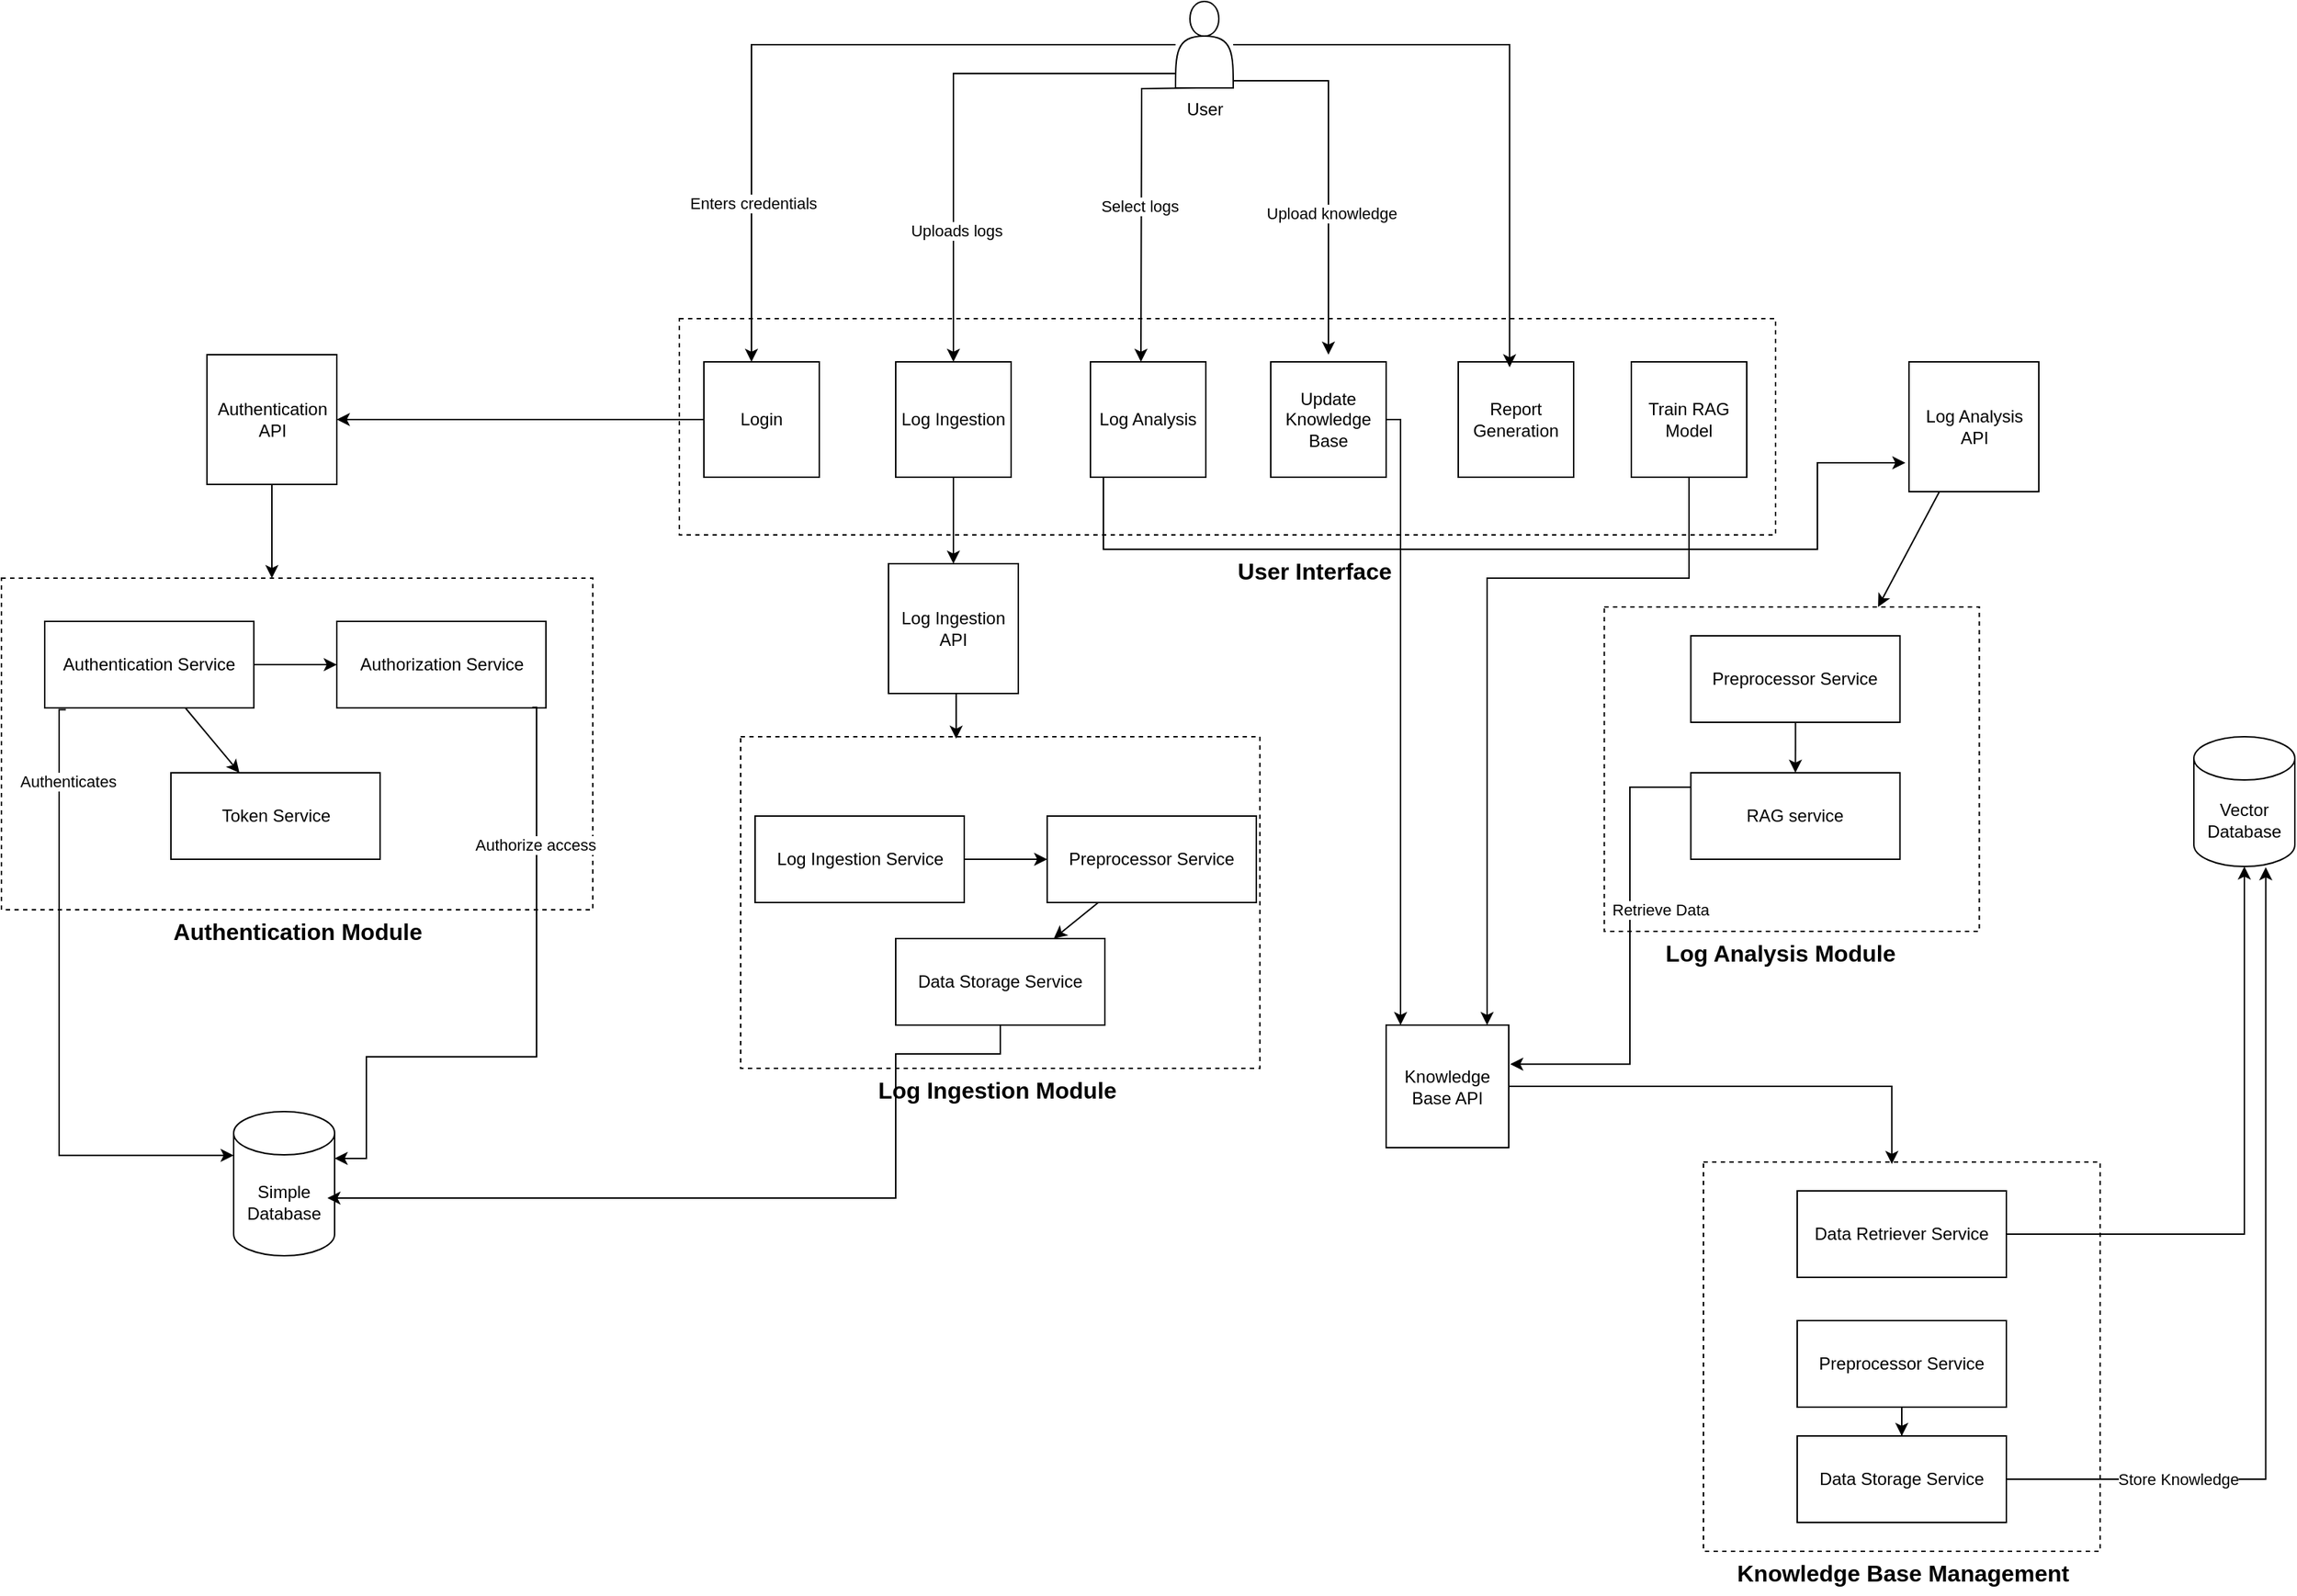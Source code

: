 <mxfile version="24.8.0">
  <diagram name="Page-1" id="b5b7bab2-c9e2-2cf4-8b2a-24fd1a2a6d21">
    <mxGraphModel dx="1616" dy="1993" grid="1" gridSize="10" guides="1" tooltips="1" connect="1" arrows="1" fold="1" page="1" pageScale="1" pageWidth="827" pageHeight="1169" background="none" math="0" shadow="0">
      <root>
        <mxCell id="0" />
        <mxCell id="1" parent="0" />
        <mxCell id="MF6BGkH-9MjLbZ4tBDWj-55" value="" style="rounded=0;whiteSpace=wrap;html=1;dashed=1;" parent="1" vertex="1">
          <mxGeometry x="810" y="210" width="760" height="150" as="geometry" />
        </mxCell>
        <mxCell id="MF6BGkH-9MjLbZ4tBDWj-2" value="" style="rounded=0;whiteSpace=wrap;html=1;dashed=1;" parent="1" vertex="1">
          <mxGeometry x="340" y="390" width="410" height="230" as="geometry" />
        </mxCell>
        <mxCell id="MF6BGkH-9MjLbZ4tBDWj-108" style="edgeStyle=orthogonalEdgeStyle;rounded=0;orthogonalLoop=1;jettySize=auto;html=1;" parent="1" edge="1">
          <mxGeometry relative="1" as="geometry">
            <mxPoint x="1169" y="50.0" as="sourcePoint" />
            <mxPoint x="1130" y="240.0" as="targetPoint" />
          </mxGeometry>
        </mxCell>
        <mxCell id="dUP108RuIQKyTWB3CHYb-3" value="Select logs" style="edgeLabel;html=1;align=center;verticalAlign=middle;resizable=0;points=[];" vertex="1" connectable="0" parent="MF6BGkH-9MjLbZ4tBDWj-108">
          <mxGeometry x="0.054" y="-2" relative="1" as="geometry">
            <mxPoint as="offset" />
          </mxGeometry>
        </mxCell>
        <mxCell id="dUP108RuIQKyTWB3CHYb-2" style="edgeStyle=orthogonalEdgeStyle;rounded=0;orthogonalLoop=1;jettySize=auto;html=1;" edge="1" parent="1">
          <mxGeometry relative="1" as="geometry">
            <mxPoint x="1194" y="45" as="sourcePoint" />
            <mxPoint x="1260" y="235" as="targetPoint" />
            <Array as="points">
              <mxPoint x="1260" y="45" />
            </Array>
          </mxGeometry>
        </mxCell>
        <mxCell id="dUP108RuIQKyTWB3CHYb-4" value="Upload knowledge" style="edgeLabel;html=1;align=center;verticalAlign=middle;resizable=0;points=[];" vertex="1" connectable="0" parent="dUP108RuIQKyTWB3CHYb-2">
          <mxGeometry x="0.231" y="2" relative="1" as="geometry">
            <mxPoint as="offset" />
          </mxGeometry>
        </mxCell>
        <mxCell id="MF6BGkH-9MjLbZ4tBDWj-4" value="" style="shape=actor;whiteSpace=wrap;html=1;" parent="1" vertex="1">
          <mxGeometry x="1154" y="-10" width="40" height="60" as="geometry" />
        </mxCell>
        <mxCell id="MF6BGkH-9MjLbZ4tBDWj-5" value="User" style="text;html=1;align=center;verticalAlign=middle;resizable=0;points=[];autosize=1;strokeColor=none;fillColor=none;" parent="1" vertex="1">
          <mxGeometry x="1149" y="50" width="50" height="30" as="geometry" />
        </mxCell>
        <mxCell id="MF6BGkH-9MjLbZ4tBDWj-9" value="&lt;b&gt;&lt;font style=&quot;font-size: 16px;&quot;&gt;Authentication Module&lt;/font&gt;&lt;/b&gt;" style="text;html=1;align=center;verticalAlign=middle;resizable=0;points=[];autosize=1;strokeColor=none;fillColor=none;" parent="1" vertex="1">
          <mxGeometry x="445" y="620" width="200" height="30" as="geometry" />
        </mxCell>
        <mxCell id="MF6BGkH-9MjLbZ4tBDWj-50" style="edgeStyle=orthogonalEdgeStyle;rounded=0;orthogonalLoop=1;jettySize=auto;html=1;" parent="1" source="MF6BGkH-9MjLbZ4tBDWj-21" target="MF6BGkH-9MjLbZ4tBDWj-2" edge="1">
          <mxGeometry relative="1" as="geometry">
            <Array as="points">
              <mxPoint x="530" y="290" />
            </Array>
          </mxGeometry>
        </mxCell>
        <mxCell id="MF6BGkH-9MjLbZ4tBDWj-21" value="Authentication API" style="whiteSpace=wrap;html=1;aspect=fixed;" parent="1" vertex="1">
          <mxGeometry x="482.5" y="235" width="90" height="90" as="geometry" />
        </mxCell>
        <mxCell id="MF6BGkH-9MjLbZ4tBDWj-24" value="Authorization Service" style="rounded=0;whiteSpace=wrap;html=1;" parent="1" vertex="1">
          <mxGeometry x="572.5" y="420" width="145" height="60" as="geometry" />
        </mxCell>
        <mxCell id="MF6BGkH-9MjLbZ4tBDWj-29" style="edgeStyle=orthogonalEdgeStyle;rounded=0;orthogonalLoop=1;jettySize=auto;html=1;" parent="1" source="MF6BGkH-9MjLbZ4tBDWj-26" target="MF6BGkH-9MjLbZ4tBDWj-24" edge="1">
          <mxGeometry relative="1" as="geometry" />
        </mxCell>
        <mxCell id="MF6BGkH-9MjLbZ4tBDWj-44" style="edgeStyle=orthogonalEdgeStyle;rounded=0;orthogonalLoop=1;jettySize=auto;html=1;entryX=0;entryY=0;entryDx=0;entryDy=32.5;entryPerimeter=0;exitX=0.101;exitY=1.021;exitDx=0;exitDy=0;exitPerimeter=0;" parent="1" edge="1" source="MF6BGkH-9MjLbZ4tBDWj-26">
          <mxGeometry relative="1" as="geometry">
            <mxPoint x="380" y="360" as="sourcePoint" />
            <mxPoint x="501" y="790.4" as="targetPoint" />
            <Array as="points">
              <mxPoint x="380" y="481" />
              <mxPoint x="380" y="790" />
            </Array>
          </mxGeometry>
        </mxCell>
        <mxCell id="MF6BGkH-9MjLbZ4tBDWj-46" value="Authenticates" style="edgeLabel;html=1;align=center;verticalAlign=middle;resizable=0;points=[];" parent="MF6BGkH-9MjLbZ4tBDWj-44" vertex="1" connectable="0">
          <mxGeometry x="-0.386" y="-1" relative="1" as="geometry">
            <mxPoint x="7" y="-79" as="offset" />
          </mxGeometry>
        </mxCell>
        <mxCell id="MF6BGkH-9MjLbZ4tBDWj-82" style="rounded=0;orthogonalLoop=1;jettySize=auto;html=1;" parent="1" source="MF6BGkH-9MjLbZ4tBDWj-26" target="MF6BGkH-9MjLbZ4tBDWj-31" edge="1">
          <mxGeometry relative="1" as="geometry" />
        </mxCell>
        <mxCell id="MF6BGkH-9MjLbZ4tBDWj-26" value="Authentication Service" style="rounded=0;whiteSpace=wrap;html=1;" parent="1" vertex="1">
          <mxGeometry x="370" y="420" width="145" height="60" as="geometry" />
        </mxCell>
        <mxCell id="MF6BGkH-9MjLbZ4tBDWj-31" value="Token Service" style="rounded=0;whiteSpace=wrap;html=1;" parent="1" vertex="1">
          <mxGeometry x="457.5" y="525" width="145" height="60" as="geometry" />
        </mxCell>
        <mxCell id="MF6BGkH-9MjLbZ4tBDWj-36" value="Simple Database" style="shape=cylinder3;whiteSpace=wrap;html=1;boundedLbl=1;backgroundOutline=1;size=15;" parent="1" vertex="1">
          <mxGeometry x="501" y="760" width="70" height="100" as="geometry" />
        </mxCell>
        <mxCell id="MF6BGkH-9MjLbZ4tBDWj-45" style="edgeStyle=orthogonalEdgeStyle;rounded=0;orthogonalLoop=1;jettySize=auto;html=1;entryX=1;entryY=0;entryDx=0;entryDy=32.5;entryPerimeter=0;exitX=0.935;exitY=0.993;exitDx=0;exitDy=0;exitPerimeter=0;" parent="1" target="MF6BGkH-9MjLbZ4tBDWj-36" edge="1" source="MF6BGkH-9MjLbZ4tBDWj-24">
          <mxGeometry relative="1" as="geometry">
            <mxPoint x="711" y="320" as="sourcePoint" />
            <mxPoint x="592.99" y="771.8" as="targetPoint" />
            <Array as="points">
              <mxPoint x="711" y="480" />
              <mxPoint x="711" y="722" />
              <mxPoint x="593" y="722" />
              <mxPoint x="593" y="792" />
            </Array>
          </mxGeometry>
        </mxCell>
        <mxCell id="MF6BGkH-9MjLbZ4tBDWj-47" value="Authorize access" style="edgeLabel;html=1;align=center;verticalAlign=middle;resizable=0;points=[];" parent="MF6BGkH-9MjLbZ4tBDWj-45" vertex="1" connectable="0">
          <mxGeometry x="-0.625" y="-1" relative="1" as="geometry">
            <mxPoint y="13" as="offset" />
          </mxGeometry>
        </mxCell>
        <mxCell id="MF6BGkH-9MjLbZ4tBDWj-79" style="edgeStyle=orthogonalEdgeStyle;rounded=0;orthogonalLoop=1;jettySize=auto;html=1;" parent="1" source="MF6BGkH-9MjLbZ4tBDWj-57" target="MF6BGkH-9MjLbZ4tBDWj-78" edge="1">
          <mxGeometry relative="1" as="geometry" />
        </mxCell>
        <mxCell id="MF6BGkH-9MjLbZ4tBDWj-57" value="Log Ingestion" style="whiteSpace=wrap;html=1;aspect=fixed;" parent="1" vertex="1">
          <mxGeometry x="960" y="240" width="80" height="80" as="geometry" />
        </mxCell>
        <mxCell id="MF6BGkH-9MjLbZ4tBDWj-70" style="edgeStyle=orthogonalEdgeStyle;rounded=0;orthogonalLoop=1;jettySize=auto;html=1;entryX=1;entryY=0.5;entryDx=0;entryDy=0;" parent="1" source="MF6BGkH-9MjLbZ4tBDWj-58" target="MF6BGkH-9MjLbZ4tBDWj-21" edge="1">
          <mxGeometry relative="1" as="geometry" />
        </mxCell>
        <mxCell id="MF6BGkH-9MjLbZ4tBDWj-58" value="Login" style="whiteSpace=wrap;html=1;aspect=fixed;" parent="1" vertex="1">
          <mxGeometry x="827" y="240" width="80" height="80" as="geometry" />
        </mxCell>
        <mxCell id="MF6BGkH-9MjLbZ4tBDWj-65" style="edgeStyle=orthogonalEdgeStyle;rounded=0;orthogonalLoop=1;jettySize=auto;html=1;" parent="1" source="MF6BGkH-9MjLbZ4tBDWj-4" target="MF6BGkH-9MjLbZ4tBDWj-58" edge="1">
          <mxGeometry relative="1" as="geometry">
            <Array as="points">
              <mxPoint x="860" y="20" />
            </Array>
          </mxGeometry>
        </mxCell>
        <mxCell id="MF6BGkH-9MjLbZ4tBDWj-66" value="Enters credentials" style="edgeLabel;html=1;align=center;verticalAlign=middle;resizable=0;points=[];" parent="MF6BGkH-9MjLbZ4tBDWj-65" vertex="1" connectable="0">
          <mxGeometry x="0.572" y="1" relative="1" as="geometry">
            <mxPoint as="offset" />
          </mxGeometry>
        </mxCell>
        <mxCell id="MF6BGkH-9MjLbZ4tBDWj-68" style="edgeStyle=orthogonalEdgeStyle;rounded=0;orthogonalLoop=1;jettySize=auto;html=1;" parent="1" source="MF6BGkH-9MjLbZ4tBDWj-4" target="MF6BGkH-9MjLbZ4tBDWj-57" edge="1">
          <mxGeometry relative="1" as="geometry">
            <Array as="points">
              <mxPoint x="1000" y="40" />
            </Array>
          </mxGeometry>
        </mxCell>
        <mxCell id="MF6BGkH-9MjLbZ4tBDWj-69" value="Uploads logs" style="edgeLabel;html=1;align=center;verticalAlign=middle;resizable=0;points=[];" parent="MF6BGkH-9MjLbZ4tBDWj-68" vertex="1" connectable="0">
          <mxGeometry x="0.482" y="2" relative="1" as="geometry">
            <mxPoint as="offset" />
          </mxGeometry>
        </mxCell>
        <mxCell id="MF6BGkH-9MjLbZ4tBDWj-71" value="" style="rounded=0;whiteSpace=wrap;html=1;dashed=1;" parent="1" vertex="1">
          <mxGeometry x="852.5" y="500" width="360" height="230" as="geometry" />
        </mxCell>
        <mxCell id="MF6BGkH-9MjLbZ4tBDWj-91" value="" style="rounded=0;orthogonalLoop=1;jettySize=auto;html=1;" parent="1" source="MF6BGkH-9MjLbZ4tBDWj-75" target="MF6BGkH-9MjLbZ4tBDWj-90" edge="1">
          <mxGeometry relative="1" as="geometry" />
        </mxCell>
        <mxCell id="MF6BGkH-9MjLbZ4tBDWj-75" value="Preprocessor Service" style="rounded=0;whiteSpace=wrap;html=1;" parent="1" vertex="1">
          <mxGeometry x="1065" y="555" width="145" height="60" as="geometry" />
        </mxCell>
        <mxCell id="MF6BGkH-9MjLbZ4tBDWj-81" style="edgeStyle=orthogonalEdgeStyle;rounded=0;orthogonalLoop=1;jettySize=auto;html=1;" parent="1" source="MF6BGkH-9MjLbZ4tBDWj-76" target="MF6BGkH-9MjLbZ4tBDWj-75" edge="1">
          <mxGeometry relative="1" as="geometry" />
        </mxCell>
        <mxCell id="MF6BGkH-9MjLbZ4tBDWj-76" value="Log Ingestion Service" style="rounded=0;whiteSpace=wrap;html=1;" parent="1" vertex="1">
          <mxGeometry x="862.5" y="555" width="145" height="60" as="geometry" />
        </mxCell>
        <mxCell id="MF6BGkH-9MjLbZ4tBDWj-78" value="Log Ingestion API" style="whiteSpace=wrap;html=1;aspect=fixed;" parent="1" vertex="1">
          <mxGeometry x="955" y="380" width="90" height="90" as="geometry" />
        </mxCell>
        <mxCell id="MF6BGkH-9MjLbZ4tBDWj-54" value="&lt;font style=&quot;font-size: 16px;&quot;&gt;&lt;b&gt;User Interface&lt;/b&gt;&lt;/font&gt;" style="text;html=1;align=center;verticalAlign=middle;resizable=0;points=[];autosize=1;strokeColor=none;fillColor=none;" parent="1" vertex="1">
          <mxGeometry x="1185" y="370" width="130" height="30" as="geometry" />
        </mxCell>
        <mxCell id="MF6BGkH-9MjLbZ4tBDWj-80" style="edgeStyle=orthogonalEdgeStyle;rounded=0;orthogonalLoop=1;jettySize=auto;html=1;entryX=0.415;entryY=0.006;entryDx=0;entryDy=0;entryPerimeter=0;" parent="1" source="MF6BGkH-9MjLbZ4tBDWj-78" target="MF6BGkH-9MjLbZ4tBDWj-71" edge="1">
          <mxGeometry relative="1" as="geometry">
            <Array as="points">
              <mxPoint x="1002" y="490" />
            </Array>
          </mxGeometry>
        </mxCell>
        <mxCell id="MF6BGkH-9MjLbZ4tBDWj-90" value="Data Storage Service" style="rounded=0;whiteSpace=wrap;html=1;" parent="1" vertex="1">
          <mxGeometry x="960" y="640" width="145" height="60" as="geometry" />
        </mxCell>
        <mxCell id="MF6BGkH-9MjLbZ4tBDWj-92" style="edgeStyle=orthogonalEdgeStyle;rounded=0;orthogonalLoop=1;jettySize=auto;html=1;exitX=0.5;exitY=1;exitDx=0;exitDy=0;" parent="1" source="MF6BGkH-9MjLbZ4tBDWj-90" edge="1">
          <mxGeometry relative="1" as="geometry">
            <mxPoint x="566" y="820" as="targetPoint" />
            <Array as="points">
              <mxPoint x="1033" y="720" />
              <mxPoint x="960" y="720" />
              <mxPoint x="960" y="820" />
            </Array>
            <mxPoint x="1038.5" y="580" as="sourcePoint" />
          </mxGeometry>
        </mxCell>
        <mxCell id="MF6BGkH-9MjLbZ4tBDWj-94" value="" style="rounded=0;whiteSpace=wrap;html=1;dashed=1;" parent="1" vertex="1">
          <mxGeometry x="1451.25" y="410" width="260" height="225" as="geometry" />
        </mxCell>
        <mxCell id="MF6BGkH-9MjLbZ4tBDWj-117" style="edgeStyle=orthogonalEdgeStyle;rounded=0;orthogonalLoop=1;jettySize=auto;html=1;entryX=1.012;entryY=0.319;entryDx=0;entryDy=0;entryPerimeter=0;" parent="1" target="MF6BGkH-9MjLbZ4tBDWj-115" edge="1">
          <mxGeometry relative="1" as="geometry">
            <mxPoint x="1521.25" y="535.019" as="sourcePoint" />
            <mxPoint x="1468.76" y="711.615" as="targetPoint" />
            <Array as="points">
              <mxPoint x="1469" y="535" />
              <mxPoint x="1469" y="727" />
            </Array>
          </mxGeometry>
        </mxCell>
        <mxCell id="MF6BGkH-9MjLbZ4tBDWj-121" value="Retrieve Data" style="edgeLabel;html=1;align=center;verticalAlign=middle;resizable=0;points=[];" parent="MF6BGkH-9MjLbZ4tBDWj-117" vertex="1" connectable="0">
          <mxGeometry x="0.068" y="2" relative="1" as="geometry">
            <mxPoint x="19" y="-38" as="offset" />
          </mxGeometry>
        </mxCell>
        <mxCell id="MF6BGkH-9MjLbZ4tBDWj-98" value="RAG service" style="rounded=0;whiteSpace=wrap;html=1;" parent="1" vertex="1">
          <mxGeometry x="1511.25" y="525" width="145" height="60" as="geometry" />
        </mxCell>
        <mxCell id="MF6BGkH-9MjLbZ4tBDWj-100" value="&lt;b&gt;&lt;font style=&quot;font-size: 16px;&quot;&gt;Log Analysis Module&lt;/font&gt;&lt;/b&gt;" style="text;html=1;align=center;verticalAlign=middle;resizable=0;points=[];autosize=1;strokeColor=none;fillColor=none;" parent="1" vertex="1">
          <mxGeometry x="1482.5" y="635" width="180" height="30" as="geometry" />
        </mxCell>
        <mxCell id="MF6BGkH-9MjLbZ4tBDWj-105" style="rounded=0;orthogonalLoop=1;jettySize=auto;html=1;" parent="1" source="MF6BGkH-9MjLbZ4tBDWj-101" target="MF6BGkH-9MjLbZ4tBDWj-94" edge="1">
          <mxGeometry relative="1" as="geometry" />
        </mxCell>
        <mxCell id="MF6BGkH-9MjLbZ4tBDWj-101" value="Log Analysis API" style="whiteSpace=wrap;html=1;aspect=fixed;" parent="1" vertex="1">
          <mxGeometry x="1662.5" y="240" width="90" height="90" as="geometry" />
        </mxCell>
        <mxCell id="MF6BGkH-9MjLbZ4tBDWj-109" style="edgeStyle=orthogonalEdgeStyle;rounded=0;orthogonalLoop=1;jettySize=auto;html=1;" parent="1" edge="1">
          <mxGeometry relative="1" as="geometry">
            <Array as="points">
              <mxPoint x="1104" y="370" />
              <mxPoint x="1599" y="370" />
              <mxPoint x="1599" y="310" />
            </Array>
            <mxPoint x="1104" y="320" as="sourcePoint" />
            <mxPoint x="1660" y="310" as="targetPoint" />
          </mxGeometry>
        </mxCell>
        <mxCell id="MF6BGkH-9MjLbZ4tBDWj-106" value="Log Analysis" style="whiteSpace=wrap;html=1;aspect=fixed;" parent="1" vertex="1">
          <mxGeometry x="1095" y="240" width="80" height="80" as="geometry" />
        </mxCell>
        <mxCell id="MF6BGkH-9MjLbZ4tBDWj-110" value="" style="rounded=0;whiteSpace=wrap;html=1;dashed=1;" parent="1" vertex="1">
          <mxGeometry x="1520" y="795" width="275" height="270" as="geometry" />
        </mxCell>
        <mxCell id="MF6BGkH-9MjLbZ4tBDWj-118" style="edgeStyle=orthogonalEdgeStyle;rounded=0;orthogonalLoop=1;jettySize=auto;html=1;" parent="1" source="MF6BGkH-9MjLbZ4tBDWj-111" target="MF6BGkH-9MjLbZ4tBDWj-113" edge="1">
          <mxGeometry relative="1" as="geometry" />
        </mxCell>
        <mxCell id="MF6BGkH-9MjLbZ4tBDWj-111" value="Data Retriever Service" style="rounded=0;whiteSpace=wrap;html=1;" parent="1" vertex="1">
          <mxGeometry x="1585" y="815" width="145" height="60" as="geometry" />
        </mxCell>
        <mxCell id="MF6BGkH-9MjLbZ4tBDWj-112" value="&lt;b&gt;&lt;font style=&quot;font-size: 16px;&quot;&gt;Knowledge Base Management&lt;/font&gt;&lt;/b&gt;" style="text;html=1;align=center;verticalAlign=middle;resizable=0;points=[];autosize=1;strokeColor=none;fillColor=none;" parent="1" vertex="1">
          <mxGeometry x="1532.5" y="1065" width="250" height="30" as="geometry" />
        </mxCell>
        <mxCell id="MF6BGkH-9MjLbZ4tBDWj-113" value="Vector Database" style="shape=cylinder3;whiteSpace=wrap;html=1;boundedLbl=1;backgroundOutline=1;size=15;" parent="1" vertex="1">
          <mxGeometry x="1860" y="500" width="70" height="90" as="geometry" />
        </mxCell>
        <mxCell id="MF6BGkH-9MjLbZ4tBDWj-119" style="edgeStyle=orthogonalEdgeStyle;rounded=0;orthogonalLoop=1;jettySize=auto;html=1;entryX=0.475;entryY=0.005;entryDx=0;entryDy=0;entryPerimeter=0;" parent="1" source="MF6BGkH-9MjLbZ4tBDWj-115" target="MF6BGkH-9MjLbZ4tBDWj-110" edge="1">
          <mxGeometry relative="1" as="geometry">
            <mxPoint x="1390" y="740" as="sourcePoint" />
          </mxGeometry>
        </mxCell>
        <mxCell id="MF6BGkH-9MjLbZ4tBDWj-115" value="Knowledge Base API" style="whiteSpace=wrap;html=1;aspect=fixed;" parent="1" vertex="1">
          <mxGeometry x="1300" y="700" width="85" height="85" as="geometry" />
        </mxCell>
        <mxCell id="MF6BGkH-9MjLbZ4tBDWj-122" value="Data Storage Service" style="rounded=0;whiteSpace=wrap;html=1;" parent="1" vertex="1">
          <mxGeometry x="1585" y="985" width="145" height="60" as="geometry" />
        </mxCell>
        <mxCell id="MF6BGkH-9MjLbZ4tBDWj-125" style="edgeStyle=orthogonalEdgeStyle;rounded=0;orthogonalLoop=1;jettySize=auto;html=1;entryX=0.712;entryY=1.006;entryDx=0;entryDy=0;entryPerimeter=0;" parent="1" source="MF6BGkH-9MjLbZ4tBDWj-122" target="MF6BGkH-9MjLbZ4tBDWj-113" edge="1">
          <mxGeometry relative="1" as="geometry" />
        </mxCell>
        <mxCell id="MF6BGkH-9MjLbZ4tBDWj-126" value="Store Knowledge" style="edgeLabel;html=1;align=center;verticalAlign=middle;resizable=0;points=[];" parent="MF6BGkH-9MjLbZ4tBDWj-125" vertex="1" connectable="0">
          <mxGeometry x="-0.606" y="-1" relative="1" as="geometry">
            <mxPoint y="-1" as="offset" />
          </mxGeometry>
        </mxCell>
        <mxCell id="MF6BGkH-9MjLbZ4tBDWj-130" style="edgeStyle=orthogonalEdgeStyle;rounded=0;orthogonalLoop=1;jettySize=auto;html=1;" parent="1" source="MF6BGkH-9MjLbZ4tBDWj-127" edge="1">
          <mxGeometry relative="1" as="geometry">
            <mxPoint x="1310" y="700" as="targetPoint" />
            <Array as="points">
              <mxPoint x="1310" y="280" />
              <mxPoint x="1310" y="700" />
            </Array>
          </mxGeometry>
        </mxCell>
        <mxCell id="MF6BGkH-9MjLbZ4tBDWj-127" value="Update Knowledge Base" style="whiteSpace=wrap;html=1;aspect=fixed;" parent="1" vertex="1">
          <mxGeometry x="1220" y="240" width="80" height="80" as="geometry" />
        </mxCell>
        <mxCell id="MF6BGkH-9MjLbZ4tBDWj-133" style="edgeStyle=orthogonalEdgeStyle;rounded=0;orthogonalLoop=1;jettySize=auto;html=1;entryX=0.5;entryY=0;entryDx=0;entryDy=0;" parent="1" source="MF6BGkH-9MjLbZ4tBDWj-131" target="MF6BGkH-9MjLbZ4tBDWj-98" edge="1">
          <mxGeometry relative="1" as="geometry" />
        </mxCell>
        <mxCell id="MF6BGkH-9MjLbZ4tBDWj-131" value="Preprocessor Service" style="rounded=0;whiteSpace=wrap;html=1;" parent="1" vertex="1">
          <mxGeometry x="1511.25" y="430" width="145" height="60" as="geometry" />
        </mxCell>
        <mxCell id="MF6BGkH-9MjLbZ4tBDWj-138" style="edgeStyle=orthogonalEdgeStyle;rounded=0;orthogonalLoop=1;jettySize=auto;html=1;entryX=0.5;entryY=0;entryDx=0;entryDy=0;" parent="1" source="MF6BGkH-9MjLbZ4tBDWj-137" target="MF6BGkH-9MjLbZ4tBDWj-122" edge="1">
          <mxGeometry relative="1" as="geometry" />
        </mxCell>
        <mxCell id="MF6BGkH-9MjLbZ4tBDWj-137" value="Preprocessor Service" style="rounded=0;whiteSpace=wrap;html=1;" parent="1" vertex="1">
          <mxGeometry x="1585" y="905" width="145" height="60" as="geometry" />
        </mxCell>
        <mxCell id="dUP108RuIQKyTWB3CHYb-13" value="Report Generation" style="whiteSpace=wrap;html=1;aspect=fixed;" vertex="1" parent="1">
          <mxGeometry x="1350" y="240" width="80" height="80" as="geometry" />
        </mxCell>
        <mxCell id="dUP108RuIQKyTWB3CHYb-20" style="edgeStyle=orthogonalEdgeStyle;rounded=0;orthogonalLoop=1;jettySize=auto;html=1;" edge="1" parent="1" source="dUP108RuIQKyTWB3CHYb-14" target="MF6BGkH-9MjLbZ4tBDWj-115">
          <mxGeometry relative="1" as="geometry">
            <Array as="points">
              <mxPoint x="1510" y="390" />
              <mxPoint x="1370" y="390" />
            </Array>
          </mxGeometry>
        </mxCell>
        <mxCell id="dUP108RuIQKyTWB3CHYb-14" value="Train RAG Model" style="whiteSpace=wrap;html=1;aspect=fixed;" vertex="1" parent="1">
          <mxGeometry x="1470" y="240" width="80" height="80" as="geometry" />
        </mxCell>
        <mxCell id="MF6BGkH-9MjLbZ4tBDWj-93" value="&lt;b&gt;&lt;font style=&quot;font-size: 16px;&quot;&gt;Log Ingestion Module&lt;/font&gt;&lt;/b&gt;" style="text;html=1;align=center;verticalAlign=middle;resizable=0;points=[];autosize=1;strokeColor=none;fillColor=none;" parent="1" vertex="1">
          <mxGeometry x="935" y="730" width="190" height="30" as="geometry" />
        </mxCell>
        <mxCell id="dUP108RuIQKyTWB3CHYb-22" style="edgeStyle=orthogonalEdgeStyle;rounded=0;orthogonalLoop=1;jettySize=auto;html=1;entryX=0.445;entryY=0.047;entryDx=0;entryDy=0;entryPerimeter=0;" edge="1" parent="1" source="MF6BGkH-9MjLbZ4tBDWj-4" target="dUP108RuIQKyTWB3CHYb-13">
          <mxGeometry relative="1" as="geometry" />
        </mxCell>
      </root>
    </mxGraphModel>
  </diagram>
</mxfile>
